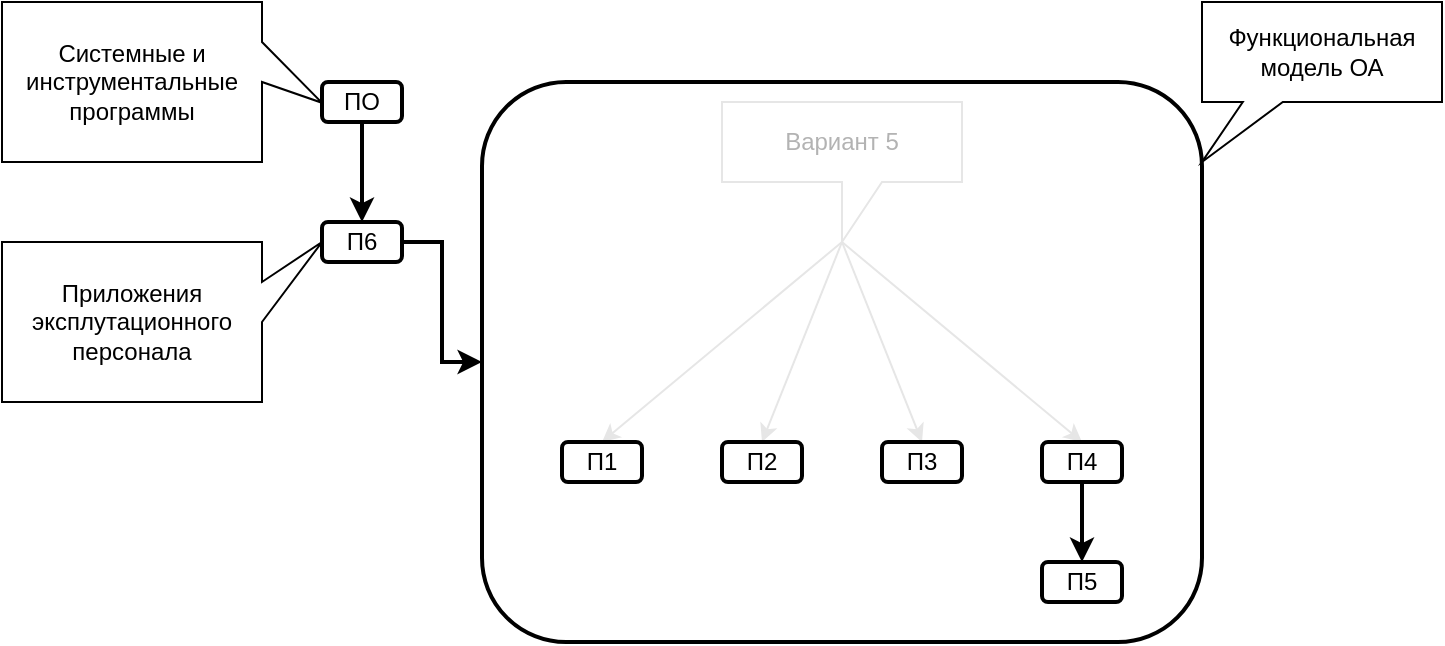 <mxfile version="16.5.1" type="device"><diagram id="tF_YezjC6LIVZbt-ZhsO" name="Page-1"><mxGraphModel dx="865" dy="550" grid="1" gridSize="10" guides="1" tooltips="1" connect="1" arrows="1" fold="1" page="1" pageScale="1" pageWidth="850" pageHeight="1100" math="0" shadow="0"><root><mxCell id="0"/><mxCell id="1" parent="0"/><mxCell id="RJur4ESeVO7xc8anwSFw-15" value="" style="rounded=1;whiteSpace=wrap;html=1;fillColor=none;strokeWidth=2;" vertex="1" parent="1"><mxGeometry x="280" y="80" width="360" height="280" as="geometry"/></mxCell><mxCell id="RJur4ESeVO7xc8anwSFw-22" style="rounded=0;orthogonalLoop=1;jettySize=auto;html=1;exitX=0;exitY=0;exitDx=60;exitDy=70;exitPerimeter=0;entryX=0.5;entryY=0;entryDx=0;entryDy=0;strokeColor=#E6E6E6;fontColor=#B3B3B3;" edge="1" parent="1" source="RJur4ESeVO7xc8anwSFw-20" target="RJur4ESeVO7xc8anwSFw-7"><mxGeometry relative="1" as="geometry"/></mxCell><mxCell id="RJur4ESeVO7xc8anwSFw-23" style="edgeStyle=none;rounded=0;orthogonalLoop=1;jettySize=auto;html=1;exitX=0;exitY=0;exitDx=60;exitDy=70;exitPerimeter=0;entryX=0.5;entryY=0;entryDx=0;entryDy=0;strokeColor=#E6E6E6;fontColor=#B3B3B3;" edge="1" parent="1" source="RJur4ESeVO7xc8anwSFw-20" target="RJur4ESeVO7xc8anwSFw-9"><mxGeometry relative="1" as="geometry"/></mxCell><mxCell id="RJur4ESeVO7xc8anwSFw-24" style="edgeStyle=none;rounded=0;orthogonalLoop=1;jettySize=auto;html=1;exitX=0;exitY=0;exitDx=60;exitDy=70;exitPerimeter=0;entryX=0.5;entryY=0;entryDx=0;entryDy=0;strokeColor=#E6E6E6;fontColor=#B3B3B3;" edge="1" parent="1" source="RJur4ESeVO7xc8anwSFw-20" target="RJur4ESeVO7xc8anwSFw-10"><mxGeometry relative="1" as="geometry"/></mxCell><mxCell id="RJur4ESeVO7xc8anwSFw-25" style="edgeStyle=none;rounded=0;orthogonalLoop=1;jettySize=auto;html=1;exitX=0;exitY=0;exitDx=60;exitDy=70;exitPerimeter=0;entryX=0.5;entryY=0;entryDx=0;entryDy=0;strokeColor=#E6E6E6;fontColor=#B3B3B3;" edge="1" parent="1" source="RJur4ESeVO7xc8anwSFw-20" target="RJur4ESeVO7xc8anwSFw-11"><mxGeometry relative="1" as="geometry"/></mxCell><mxCell id="RJur4ESeVO7xc8anwSFw-20" value="Вариант 5" style="shape=callout;whiteSpace=wrap;html=1;perimeter=calloutPerimeter;fillColor=none;strokeColor=#E6E6E6;fontColor=#B3B3B3;" vertex="1" parent="1"><mxGeometry x="400" y="90" width="120" height="70" as="geometry"/></mxCell><mxCell id="RJur4ESeVO7xc8anwSFw-1" value="Системные и инструментальные программы" style="shape=callout;whiteSpace=wrap;html=1;perimeter=calloutPerimeter;position2=0.37;base=20;direction=north;" vertex="1" parent="1"><mxGeometry x="40" y="40" width="160" height="80" as="geometry"/></mxCell><mxCell id="RJur4ESeVO7xc8anwSFw-2" value="Приложения эксплутационного персонала" style="shape=callout;whiteSpace=wrap;html=1;perimeter=calloutPerimeter;position2=1;direction=north;" vertex="1" parent="1"><mxGeometry x="40" y="160" width="160" height="80" as="geometry"/></mxCell><mxCell id="RJur4ESeVO7xc8anwSFw-3" value="Функциональная модель ОА" style="shape=callout;whiteSpace=wrap;html=1;perimeter=calloutPerimeter;position2=0;size=30;position=0.17;" vertex="1" parent="1"><mxGeometry x="640" y="40" width="120" height="80" as="geometry"/></mxCell><mxCell id="RJur4ESeVO7xc8anwSFw-16" style="edgeStyle=orthogonalEdgeStyle;rounded=0;orthogonalLoop=1;jettySize=auto;html=1;exitX=0.5;exitY=1;exitDx=0;exitDy=0;entryX=0.5;entryY=0;entryDx=0;entryDy=0;strokeWidth=2;" edge="1" parent="1" source="RJur4ESeVO7xc8anwSFw-4" target="RJur4ESeVO7xc8anwSFw-6"><mxGeometry relative="1" as="geometry"/></mxCell><mxCell id="RJur4ESeVO7xc8anwSFw-4" value="ПО" style="rounded=1;whiteSpace=wrap;html=1;strokeWidth=2;" vertex="1" parent="1"><mxGeometry x="200" y="80" width="40" height="20" as="geometry"/></mxCell><mxCell id="RJur4ESeVO7xc8anwSFw-17" style="edgeStyle=orthogonalEdgeStyle;rounded=0;orthogonalLoop=1;jettySize=auto;html=1;exitX=1;exitY=0.5;exitDx=0;exitDy=0;entryX=0;entryY=0.5;entryDx=0;entryDy=0;strokeWidth=2;" edge="1" parent="1" source="RJur4ESeVO7xc8anwSFw-6" target="RJur4ESeVO7xc8anwSFw-15"><mxGeometry relative="1" as="geometry"/></mxCell><mxCell id="RJur4ESeVO7xc8anwSFw-6" value="П6" style="rounded=1;whiteSpace=wrap;html=1;strokeWidth=2;" vertex="1" parent="1"><mxGeometry x="200" y="150" width="40" height="20" as="geometry"/></mxCell><mxCell id="RJur4ESeVO7xc8anwSFw-7" value="П1" style="rounded=1;whiteSpace=wrap;html=1;strokeWidth=2;" vertex="1" parent="1"><mxGeometry x="320" y="260" width="40" height="20" as="geometry"/></mxCell><mxCell id="RJur4ESeVO7xc8anwSFw-9" value="П2" style="rounded=1;whiteSpace=wrap;html=1;strokeWidth=2;" vertex="1" parent="1"><mxGeometry x="400" y="260" width="40" height="20" as="geometry"/></mxCell><mxCell id="RJur4ESeVO7xc8anwSFw-10" value="П3" style="rounded=1;whiteSpace=wrap;html=1;strokeWidth=2;" vertex="1" parent="1"><mxGeometry x="480" y="260" width="40" height="20" as="geometry"/></mxCell><mxCell id="RJur4ESeVO7xc8anwSFw-19" style="edgeStyle=orthogonalEdgeStyle;rounded=0;orthogonalLoop=1;jettySize=auto;html=1;exitX=0.5;exitY=1;exitDx=0;exitDy=0;entryX=0.5;entryY=0;entryDx=0;entryDy=0;strokeWidth=2;" edge="1" parent="1" source="RJur4ESeVO7xc8anwSFw-11" target="RJur4ESeVO7xc8anwSFw-14"><mxGeometry relative="1" as="geometry"/></mxCell><mxCell id="RJur4ESeVO7xc8anwSFw-11" value="П4" style="rounded=1;whiteSpace=wrap;html=1;strokeWidth=2;" vertex="1" parent="1"><mxGeometry x="560" y="260" width="40" height="20" as="geometry"/></mxCell><mxCell id="RJur4ESeVO7xc8anwSFw-14" value="П5" style="rounded=1;whiteSpace=wrap;html=1;strokeWidth=2;" vertex="1" parent="1"><mxGeometry x="560" y="320" width="40" height="20" as="geometry"/></mxCell></root></mxGraphModel></diagram></mxfile>